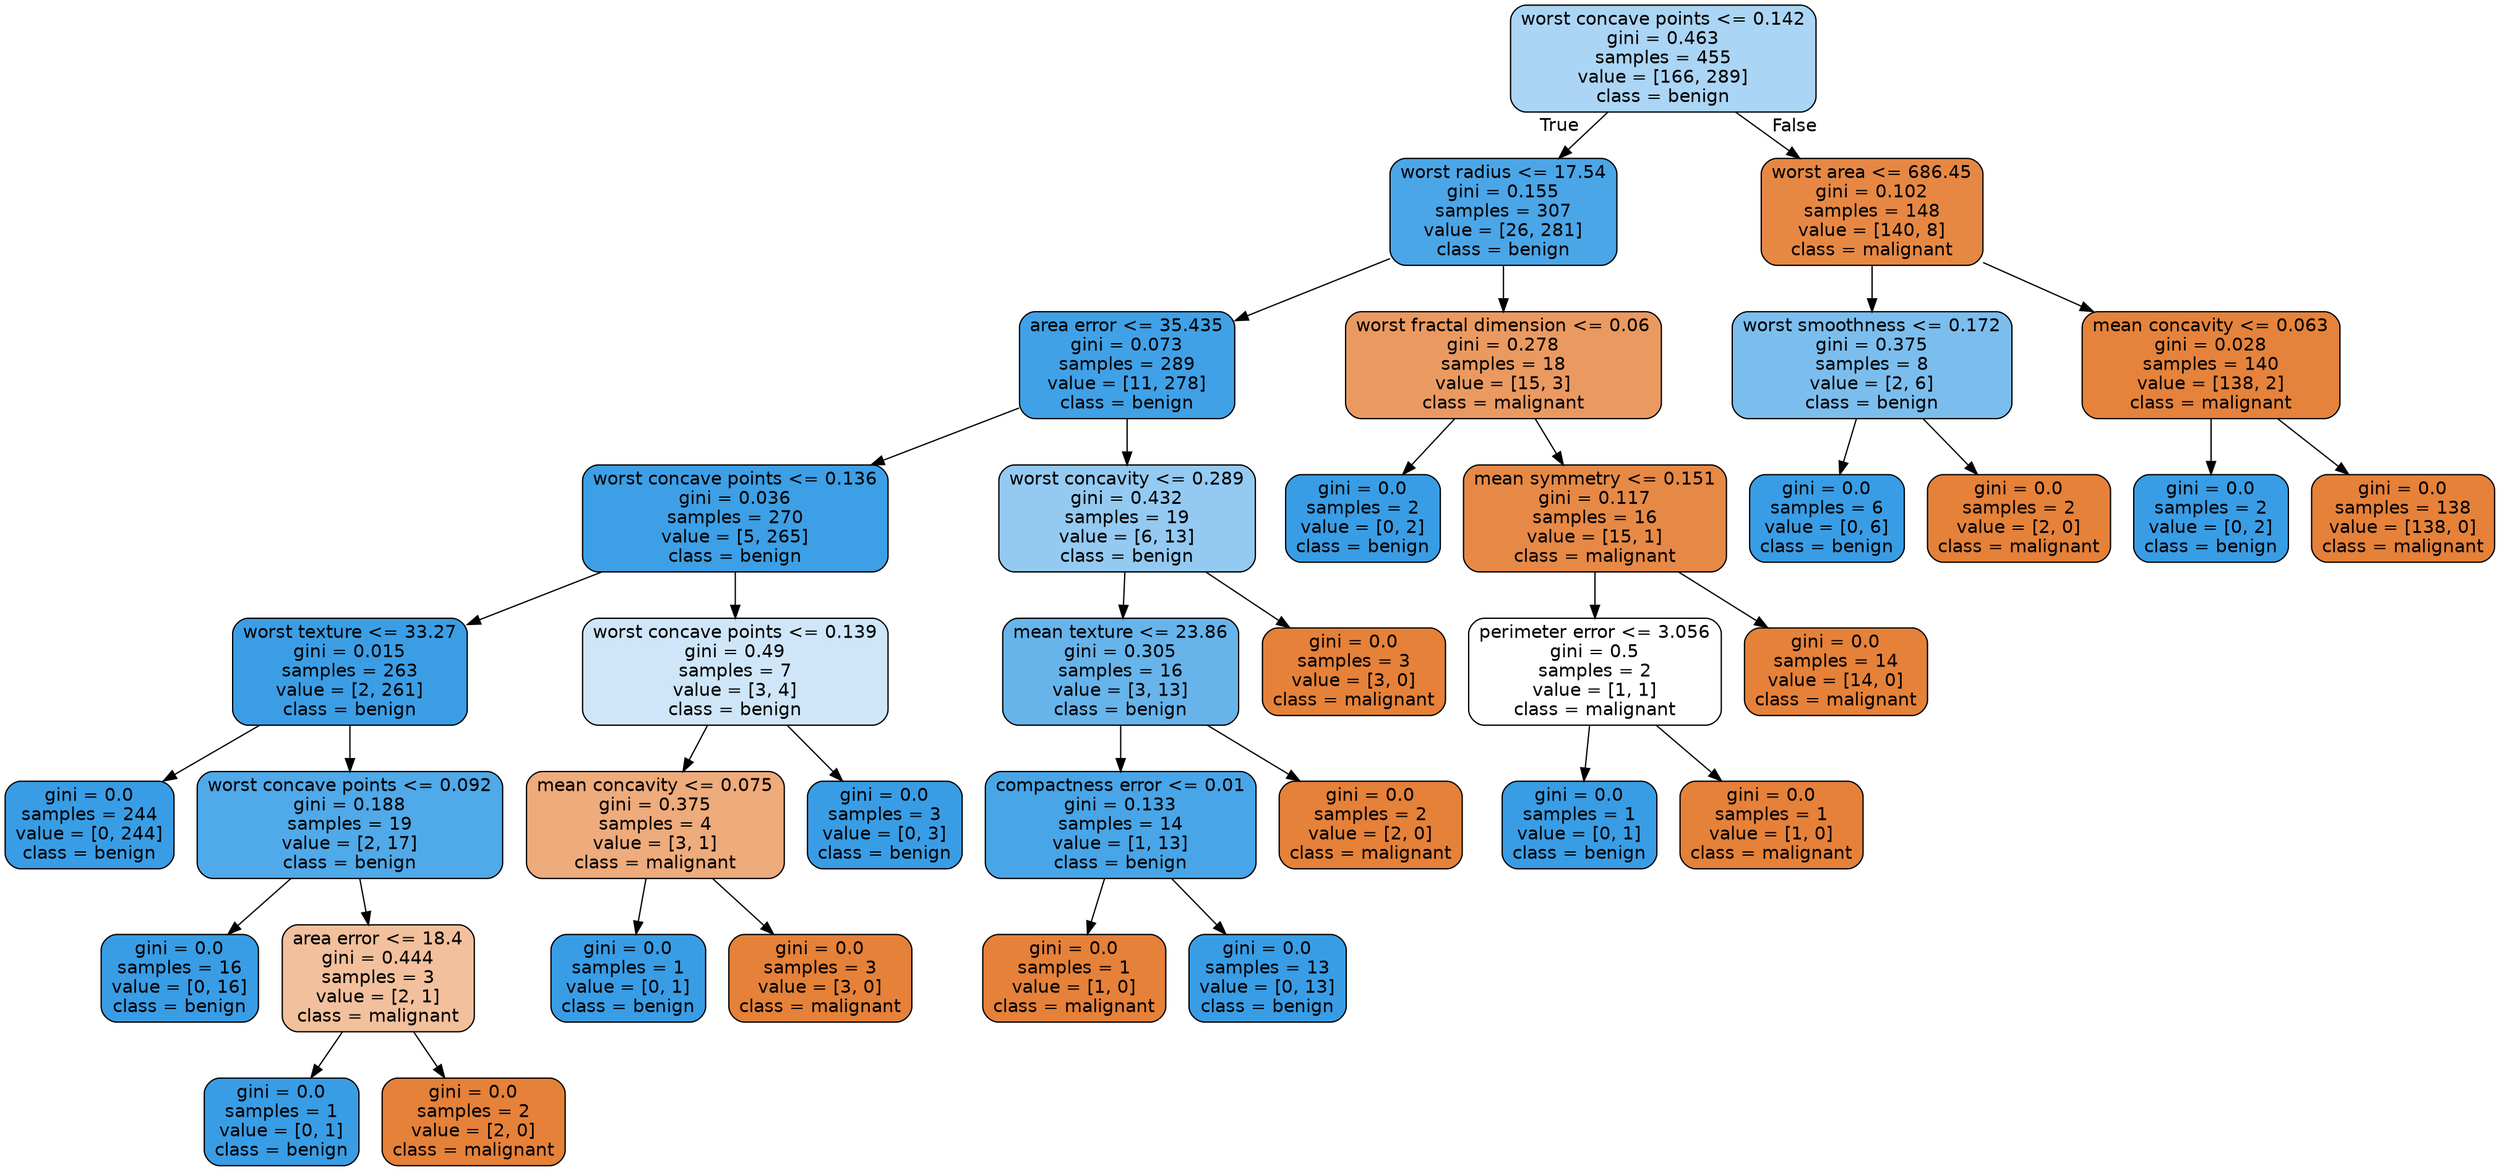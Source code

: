 digraph Tree {
node [shape=box, style="filled, rounded", color="black", fontname=helvetica] ;
edge [fontname=helvetica] ;
0 [label="worst concave points <= 0.142\ngini = 0.463\nsamples = 455\nvalue = [166, 289]\nclass = benign", fillcolor="#abd5f4"] ;
1 [label="worst radius <= 17.54\ngini = 0.155\nsamples = 307\nvalue = [26, 281]\nclass = benign", fillcolor="#4ba6e7"] ;
0 -> 1 [labeldistance=2.5, labelangle=45, headlabel="True"] ;
2 [label="area error <= 35.435\ngini = 0.073\nsamples = 289\nvalue = [11, 278]\nclass = benign", fillcolor="#41a1e6"] ;
1 -> 2 ;
3 [label="worst concave points <= 0.136\ngini = 0.036\nsamples = 270\nvalue = [5, 265]\nclass = benign", fillcolor="#3d9fe5"] ;
2 -> 3 ;
4 [label="worst texture <= 33.27\ngini = 0.015\nsamples = 263\nvalue = [2, 261]\nclass = benign", fillcolor="#3b9ee5"] ;
3 -> 4 ;
5 [label="gini = 0.0\nsamples = 244\nvalue = [0, 244]\nclass = benign", fillcolor="#399de5"] ;
4 -> 5 ;
6 [label="worst concave points <= 0.092\ngini = 0.188\nsamples = 19\nvalue = [2, 17]\nclass = benign", fillcolor="#50a9e8"] ;
4 -> 6 ;
7 [label="gini = 0.0\nsamples = 16\nvalue = [0, 16]\nclass = benign", fillcolor="#399de5"] ;
6 -> 7 ;
8 [label="area error <= 18.4\ngini = 0.444\nsamples = 3\nvalue = [2, 1]\nclass = malignant", fillcolor="#f2c09c"] ;
6 -> 8 ;
9 [label="gini = 0.0\nsamples = 1\nvalue = [0, 1]\nclass = benign", fillcolor="#399de5"] ;
8 -> 9 ;
10 [label="gini = 0.0\nsamples = 2\nvalue = [2, 0]\nclass = malignant", fillcolor="#e58139"] ;
8 -> 10 ;
11 [label="worst concave points <= 0.139\ngini = 0.49\nsamples = 7\nvalue = [3, 4]\nclass = benign", fillcolor="#cee6f8"] ;
3 -> 11 ;
12 [label="mean concavity <= 0.075\ngini = 0.375\nsamples = 4\nvalue = [3, 1]\nclass = malignant", fillcolor="#eeab7b"] ;
11 -> 12 ;
13 [label="gini = 0.0\nsamples = 1\nvalue = [0, 1]\nclass = benign", fillcolor="#399de5"] ;
12 -> 13 ;
14 [label="gini = 0.0\nsamples = 3\nvalue = [3, 0]\nclass = malignant", fillcolor="#e58139"] ;
12 -> 14 ;
15 [label="gini = 0.0\nsamples = 3\nvalue = [0, 3]\nclass = benign", fillcolor="#399de5"] ;
11 -> 15 ;
16 [label="worst concavity <= 0.289\ngini = 0.432\nsamples = 19\nvalue = [6, 13]\nclass = benign", fillcolor="#94caf1"] ;
2 -> 16 ;
17 [label="mean texture <= 23.86\ngini = 0.305\nsamples = 16\nvalue = [3, 13]\nclass = benign", fillcolor="#67b4eb"] ;
16 -> 17 ;
18 [label="compactness error <= 0.01\ngini = 0.133\nsamples = 14\nvalue = [1, 13]\nclass = benign", fillcolor="#48a5e7"] ;
17 -> 18 ;
19 [label="gini = 0.0\nsamples = 1\nvalue = [1, 0]\nclass = malignant", fillcolor="#e58139"] ;
18 -> 19 ;
20 [label="gini = 0.0\nsamples = 13\nvalue = [0, 13]\nclass = benign", fillcolor="#399de5"] ;
18 -> 20 ;
21 [label="gini = 0.0\nsamples = 2\nvalue = [2, 0]\nclass = malignant", fillcolor="#e58139"] ;
17 -> 21 ;
22 [label="gini = 0.0\nsamples = 3\nvalue = [3, 0]\nclass = malignant", fillcolor="#e58139"] ;
16 -> 22 ;
23 [label="worst fractal dimension <= 0.06\ngini = 0.278\nsamples = 18\nvalue = [15, 3]\nclass = malignant", fillcolor="#ea9a61"] ;
1 -> 23 ;
24 [label="gini = 0.0\nsamples = 2\nvalue = [0, 2]\nclass = benign", fillcolor="#399de5"] ;
23 -> 24 ;
25 [label="mean symmetry <= 0.151\ngini = 0.117\nsamples = 16\nvalue = [15, 1]\nclass = malignant", fillcolor="#e78946"] ;
23 -> 25 ;
26 [label="perimeter error <= 3.056\ngini = 0.5\nsamples = 2\nvalue = [1, 1]\nclass = malignant", fillcolor="#ffffff"] ;
25 -> 26 ;
27 [label="gini = 0.0\nsamples = 1\nvalue = [0, 1]\nclass = benign", fillcolor="#399de5"] ;
26 -> 27 ;
28 [label="gini = 0.0\nsamples = 1\nvalue = [1, 0]\nclass = malignant", fillcolor="#e58139"] ;
26 -> 28 ;
29 [label="gini = 0.0\nsamples = 14\nvalue = [14, 0]\nclass = malignant", fillcolor="#e58139"] ;
25 -> 29 ;
30 [label="worst area <= 686.45\ngini = 0.102\nsamples = 148\nvalue = [140, 8]\nclass = malignant", fillcolor="#e68844"] ;
0 -> 30 [labeldistance=2.5, labelangle=-45, headlabel="False"] ;
31 [label="worst smoothness <= 0.172\ngini = 0.375\nsamples = 8\nvalue = [2, 6]\nclass = benign", fillcolor="#7bbeee"] ;
30 -> 31 ;
32 [label="gini = 0.0\nsamples = 6\nvalue = [0, 6]\nclass = benign", fillcolor="#399de5"] ;
31 -> 32 ;
33 [label="gini = 0.0\nsamples = 2\nvalue = [2, 0]\nclass = malignant", fillcolor="#e58139"] ;
31 -> 33 ;
34 [label="mean concavity <= 0.063\ngini = 0.028\nsamples = 140\nvalue = [138, 2]\nclass = malignant", fillcolor="#e5833c"] ;
30 -> 34 ;
35 [label="gini = 0.0\nsamples = 2\nvalue = [0, 2]\nclass = benign", fillcolor="#399de5"] ;
34 -> 35 ;
36 [label="gini = 0.0\nsamples = 138\nvalue = [138, 0]\nclass = malignant", fillcolor="#e58139"] ;
34 -> 36 ;
}